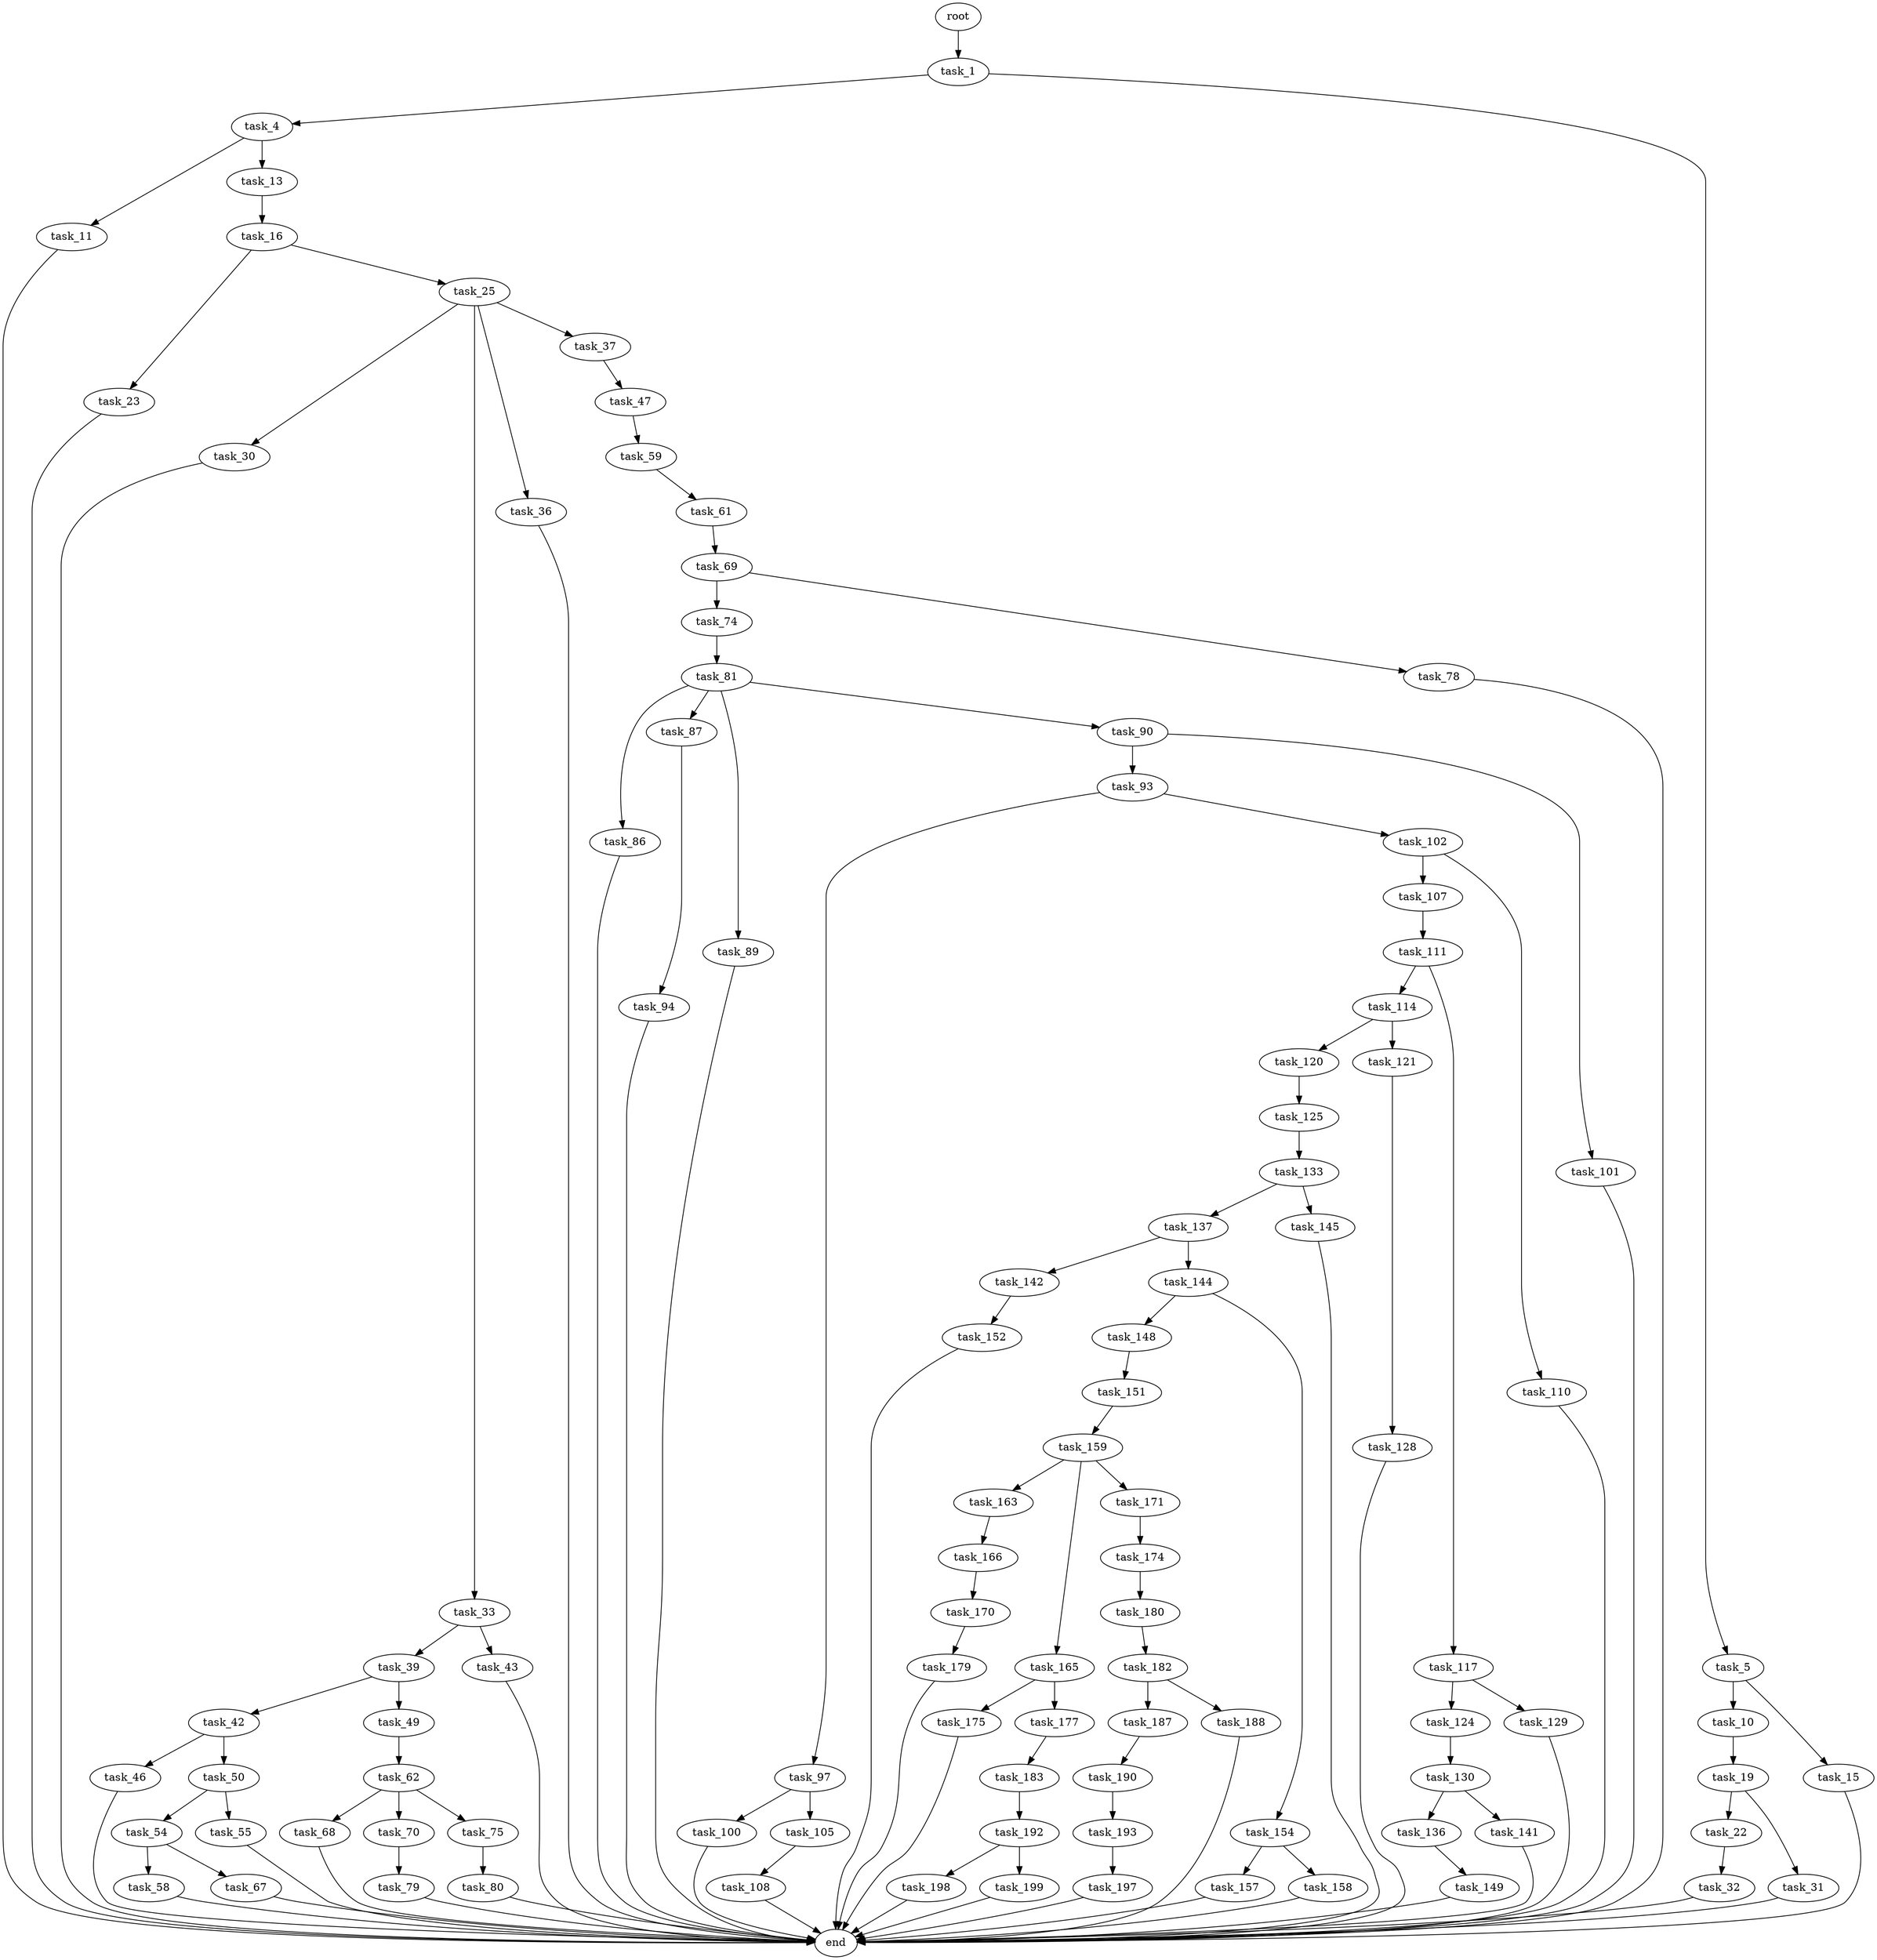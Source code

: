 digraph G {
  root [size="0.000000"];
  task_1 [size="8626608777.000000"];
  task_4 [size="1468278908.000000"];
  task_5 [size="4618931556.000000"];
  task_10 [size="28991029248.000000"];
  task_11 [size="595211227505.000000"];
  task_13 [size="15077226737.000000"];
  task_15 [size="3080775125.000000"];
  task_16 [size="368293445632.000000"];
  task_19 [size="231928233984.000000"];
  task_22 [size="1073741824000.000000"];
  task_23 [size="45933999781.000000"];
  task_25 [size="419036913969.000000"];
  task_30 [size="3613472609.000000"];
  task_31 [size="9360173239.000000"];
  task_32 [size="1073741824000.000000"];
  task_33 [size="3593968887.000000"];
  task_36 [size="231928233984.000000"];
  task_37 [size="10573077089.000000"];
  task_39 [size="119362113053.000000"];
  task_42 [size="68719476736.000000"];
  task_43 [size="30061028804.000000"];
  task_46 [size="5868060878.000000"];
  task_47 [size="30772528298.000000"];
  task_49 [size="134217728000.000000"];
  task_50 [size="25313187664.000000"];
  task_54 [size="12038270823.000000"];
  task_55 [size="35582773282.000000"];
  task_58 [size="6751294197.000000"];
  task_59 [size="2868424524.000000"];
  task_61 [size="274738466589.000000"];
  task_62 [size="29828066075.000000"];
  task_67 [size="608819821850.000000"];
  task_68 [size="16103634542.000000"];
  task_69 [size="64768252152.000000"];
  task_70 [size="398557728057.000000"];
  task_74 [size="19083338278.000000"];
  task_75 [size="3720577230.000000"];
  task_78 [size="6950735753.000000"];
  task_79 [size="2217084321.000000"];
  task_80 [size="134217728000.000000"];
  task_81 [size="12804616925.000000"];
  task_86 [size="7682583689.000000"];
  task_87 [size="53443254030.000000"];
  task_89 [size="8916701491.000000"];
  task_90 [size="1073741824000.000000"];
  task_93 [size="115165762661.000000"];
  task_94 [size="540824535688.000000"];
  task_97 [size="7082825952.000000"];
  task_100 [size="31241800646.000000"];
  task_101 [size="55841330765.000000"];
  task_102 [size="134217728000.000000"];
  task_105 [size="28991029248.000000"];
  task_107 [size="30812232024.000000"];
  task_108 [size="1073741824000.000000"];
  task_110 [size="28991029248.000000"];
  task_111 [size="2753564530.000000"];
  task_114 [size="10539015160.000000"];
  task_117 [size="68719476736.000000"];
  task_120 [size="8589934592.000000"];
  task_121 [size="134217728000.000000"];
  task_124 [size="28991029248.000000"];
  task_125 [size="68719476736.000000"];
  task_128 [size="290142363714.000000"];
  task_129 [size="3803454164.000000"];
  task_130 [size="68719476736.000000"];
  task_133 [size="8589934592.000000"];
  task_136 [size="8589934592.000000"];
  task_137 [size="48425953734.000000"];
  task_141 [size="17874953326.000000"];
  task_142 [size="36779863635.000000"];
  task_144 [size="584100325354.000000"];
  task_145 [size="549755813888.000000"];
  task_148 [size="16348456233.000000"];
  task_149 [size="3839270123.000000"];
  task_151 [size="28991029248.000000"];
  task_152 [size="229125652003.000000"];
  task_154 [size="22089951724.000000"];
  task_157 [size="1957604164.000000"];
  task_158 [size="19450592152.000000"];
  task_159 [size="549755813888.000000"];
  task_163 [size="368293445632.000000"];
  task_165 [size="231928233984.000000"];
  task_166 [size="493044315.000000"];
  task_170 [size="36216397321.000000"];
  task_171 [size="498474756422.000000"];
  task_174 [size="26161321002.000000"];
  task_175 [size="131725161617.000000"];
  task_177 [size="368293445632.000000"];
  task_179 [size="230410824244.000000"];
  task_180 [size="146788395826.000000"];
  task_182 [size="35806554869.000000"];
  task_183 [size="1073741824000.000000"];
  task_187 [size="8589934592.000000"];
  task_188 [size="134217728000.000000"];
  task_190 [size="28991029248.000000"];
  task_192 [size="782757789696.000000"];
  task_193 [size="7885017883.000000"];
  task_197 [size="315442837981.000000"];
  task_198 [size="5759174439.000000"];
  task_199 [size="8589934592.000000"];
  end [size="0.000000"];

  root -> task_1 [size="1.000000"];
  task_1 -> task_4 [size="411041792.000000"];
  task_1 -> task_5 [size="411041792.000000"];
  task_4 -> task_11 [size="33554432.000000"];
  task_4 -> task_13 [size="33554432.000000"];
  task_5 -> task_10 [size="75497472.000000"];
  task_5 -> task_15 [size="75497472.000000"];
  task_10 -> task_19 [size="75497472.000000"];
  task_11 -> end [size="1.000000"];
  task_13 -> task_16 [size="679477248.000000"];
  task_15 -> end [size="1.000000"];
  task_16 -> task_23 [size="411041792.000000"];
  task_16 -> task_25 [size="411041792.000000"];
  task_19 -> task_22 [size="301989888.000000"];
  task_19 -> task_31 [size="301989888.000000"];
  task_22 -> task_32 [size="838860800.000000"];
  task_23 -> end [size="1.000000"];
  task_25 -> task_30 [size="838860800.000000"];
  task_25 -> task_33 [size="838860800.000000"];
  task_25 -> task_36 [size="838860800.000000"];
  task_25 -> task_37 [size="838860800.000000"];
  task_30 -> end [size="1.000000"];
  task_31 -> end [size="1.000000"];
  task_32 -> end [size="1.000000"];
  task_33 -> task_39 [size="301989888.000000"];
  task_33 -> task_43 [size="301989888.000000"];
  task_36 -> end [size="1.000000"];
  task_37 -> task_47 [size="838860800.000000"];
  task_39 -> task_42 [size="301989888.000000"];
  task_39 -> task_49 [size="301989888.000000"];
  task_42 -> task_46 [size="134217728.000000"];
  task_42 -> task_50 [size="134217728.000000"];
  task_43 -> end [size="1.000000"];
  task_46 -> end [size="1.000000"];
  task_47 -> task_59 [size="679477248.000000"];
  task_49 -> task_62 [size="209715200.000000"];
  task_50 -> task_54 [size="33554432.000000"];
  task_50 -> task_55 [size="33554432.000000"];
  task_54 -> task_58 [size="33554432.000000"];
  task_54 -> task_67 [size="33554432.000000"];
  task_55 -> end [size="1.000000"];
  task_58 -> end [size="1.000000"];
  task_59 -> task_61 [size="75497472.000000"];
  task_61 -> task_69 [size="209715200.000000"];
  task_62 -> task_68 [size="33554432.000000"];
  task_62 -> task_70 [size="33554432.000000"];
  task_62 -> task_75 [size="33554432.000000"];
  task_67 -> end [size="1.000000"];
  task_68 -> end [size="1.000000"];
  task_69 -> task_74 [size="134217728.000000"];
  task_69 -> task_78 [size="134217728.000000"];
  task_70 -> task_79 [size="301989888.000000"];
  task_74 -> task_81 [size="301989888.000000"];
  task_75 -> task_80 [size="209715200.000000"];
  task_78 -> end [size="1.000000"];
  task_79 -> end [size="1.000000"];
  task_80 -> end [size="1.000000"];
  task_81 -> task_86 [size="411041792.000000"];
  task_81 -> task_87 [size="411041792.000000"];
  task_81 -> task_89 [size="411041792.000000"];
  task_81 -> task_90 [size="411041792.000000"];
  task_86 -> end [size="1.000000"];
  task_87 -> task_94 [size="209715200.000000"];
  task_89 -> end [size="1.000000"];
  task_90 -> task_93 [size="838860800.000000"];
  task_90 -> task_101 [size="838860800.000000"];
  task_93 -> task_97 [size="134217728.000000"];
  task_93 -> task_102 [size="134217728.000000"];
  task_94 -> end [size="1.000000"];
  task_97 -> task_100 [size="134217728.000000"];
  task_97 -> task_105 [size="134217728.000000"];
  task_100 -> end [size="1.000000"];
  task_101 -> end [size="1.000000"];
  task_102 -> task_107 [size="209715200.000000"];
  task_102 -> task_110 [size="209715200.000000"];
  task_105 -> task_108 [size="75497472.000000"];
  task_107 -> task_111 [size="679477248.000000"];
  task_108 -> end [size="1.000000"];
  task_110 -> end [size="1.000000"];
  task_111 -> task_114 [size="134217728.000000"];
  task_111 -> task_117 [size="134217728.000000"];
  task_114 -> task_120 [size="209715200.000000"];
  task_114 -> task_121 [size="209715200.000000"];
  task_117 -> task_124 [size="134217728.000000"];
  task_117 -> task_129 [size="134217728.000000"];
  task_120 -> task_125 [size="33554432.000000"];
  task_121 -> task_128 [size="209715200.000000"];
  task_124 -> task_130 [size="75497472.000000"];
  task_125 -> task_133 [size="134217728.000000"];
  task_128 -> end [size="1.000000"];
  task_129 -> end [size="1.000000"];
  task_130 -> task_136 [size="134217728.000000"];
  task_130 -> task_141 [size="134217728.000000"];
  task_133 -> task_137 [size="33554432.000000"];
  task_133 -> task_145 [size="33554432.000000"];
  task_136 -> task_149 [size="33554432.000000"];
  task_137 -> task_142 [size="209715200.000000"];
  task_137 -> task_144 [size="209715200.000000"];
  task_141 -> end [size="1.000000"];
  task_142 -> task_152 [size="838860800.000000"];
  task_144 -> task_148 [size="679477248.000000"];
  task_144 -> task_154 [size="679477248.000000"];
  task_145 -> end [size="1.000000"];
  task_148 -> task_151 [size="838860800.000000"];
  task_149 -> end [size="1.000000"];
  task_151 -> task_159 [size="75497472.000000"];
  task_152 -> end [size="1.000000"];
  task_154 -> task_157 [size="411041792.000000"];
  task_154 -> task_158 [size="411041792.000000"];
  task_157 -> end [size="1.000000"];
  task_158 -> end [size="1.000000"];
  task_159 -> task_163 [size="536870912.000000"];
  task_159 -> task_165 [size="536870912.000000"];
  task_159 -> task_171 [size="536870912.000000"];
  task_163 -> task_166 [size="411041792.000000"];
  task_165 -> task_175 [size="301989888.000000"];
  task_165 -> task_177 [size="301989888.000000"];
  task_166 -> task_170 [size="33554432.000000"];
  task_170 -> task_179 [size="679477248.000000"];
  task_171 -> task_174 [size="536870912.000000"];
  task_174 -> task_180 [size="679477248.000000"];
  task_175 -> end [size="1.000000"];
  task_177 -> task_183 [size="411041792.000000"];
  task_179 -> end [size="1.000000"];
  task_180 -> task_182 [size="134217728.000000"];
  task_182 -> task_187 [size="33554432.000000"];
  task_182 -> task_188 [size="33554432.000000"];
  task_183 -> task_192 [size="838860800.000000"];
  task_187 -> task_190 [size="33554432.000000"];
  task_188 -> end [size="1.000000"];
  task_190 -> task_193 [size="75497472.000000"];
  task_192 -> task_198 [size="679477248.000000"];
  task_192 -> task_199 [size="679477248.000000"];
  task_193 -> task_197 [size="33554432.000000"];
  task_197 -> end [size="1.000000"];
  task_198 -> end [size="1.000000"];
  task_199 -> end [size="1.000000"];
}
